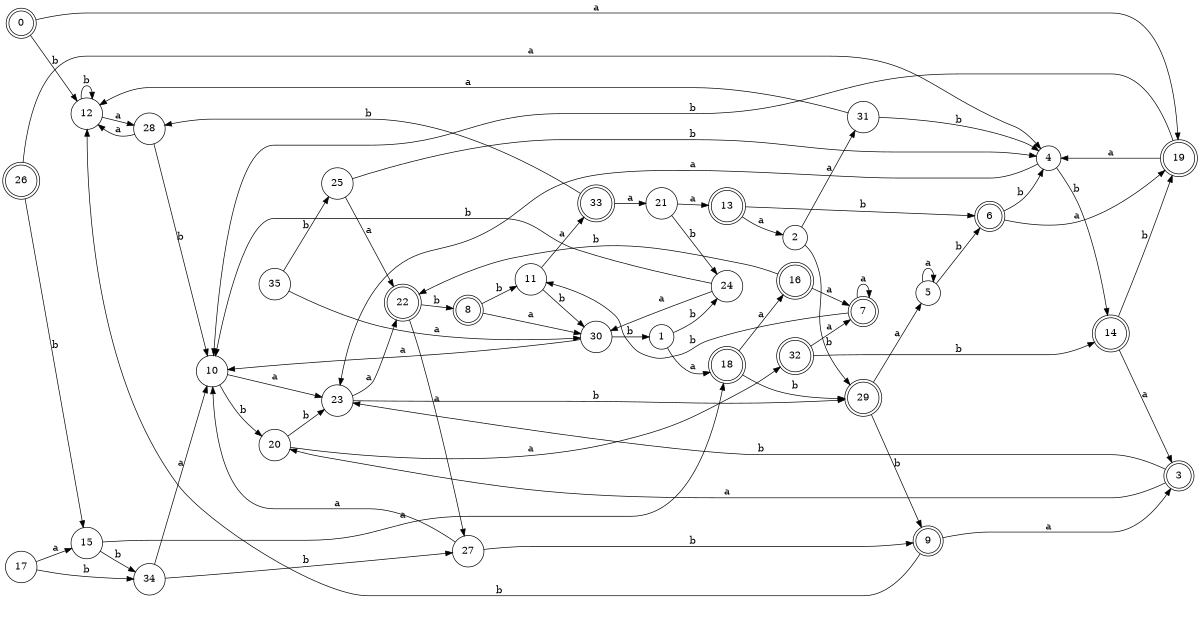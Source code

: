 digraph n29_9 {
__start0 [label="" shape="none"];

rankdir=LR;
size="8,5";

s0 [style="rounded,filled", color="black", fillcolor="white" shape="doublecircle", label="0"];
s1 [style="filled", color="black", fillcolor="white" shape="circle", label="1"];
s2 [style="filled", color="black", fillcolor="white" shape="circle", label="2"];
s3 [style="rounded,filled", color="black", fillcolor="white" shape="doublecircle", label="3"];
s4 [style="filled", color="black", fillcolor="white" shape="circle", label="4"];
s5 [style="filled", color="black", fillcolor="white" shape="circle", label="5"];
s6 [style="rounded,filled", color="black", fillcolor="white" shape="doublecircle", label="6"];
s7 [style="rounded,filled", color="black", fillcolor="white" shape="doublecircle", label="7"];
s8 [style="rounded,filled", color="black", fillcolor="white" shape="doublecircle", label="8"];
s9 [style="rounded,filled", color="black", fillcolor="white" shape="doublecircle", label="9"];
s10 [style="filled", color="black", fillcolor="white" shape="circle", label="10"];
s11 [style="filled", color="black", fillcolor="white" shape="circle", label="11"];
s12 [style="filled", color="black", fillcolor="white" shape="circle", label="12"];
s13 [style="rounded,filled", color="black", fillcolor="white" shape="doublecircle", label="13"];
s14 [style="rounded,filled", color="black", fillcolor="white" shape="doublecircle", label="14"];
s15 [style="filled", color="black", fillcolor="white" shape="circle", label="15"];
s16 [style="rounded,filled", color="black", fillcolor="white" shape="doublecircle", label="16"];
s17 [style="filled", color="black", fillcolor="white" shape="circle", label="17"];
s18 [style="rounded,filled", color="black", fillcolor="white" shape="doublecircle", label="18"];
s19 [style="rounded,filled", color="black", fillcolor="white" shape="doublecircle", label="19"];
s20 [style="filled", color="black", fillcolor="white" shape="circle", label="20"];
s21 [style="filled", color="black", fillcolor="white" shape="circle", label="21"];
s22 [style="rounded,filled", color="black", fillcolor="white" shape="doublecircle", label="22"];
s23 [style="filled", color="black", fillcolor="white" shape="circle", label="23"];
s24 [style="filled", color="black", fillcolor="white" shape="circle", label="24"];
s25 [style="filled", color="black", fillcolor="white" shape="circle", label="25"];
s26 [style="rounded,filled", color="black", fillcolor="white" shape="doublecircle", label="26"];
s27 [style="filled", color="black", fillcolor="white" shape="circle", label="27"];
s28 [style="filled", color="black", fillcolor="white" shape="circle", label="28"];
s29 [style="rounded,filled", color="black", fillcolor="white" shape="doublecircle", label="29"];
s30 [style="filled", color="black", fillcolor="white" shape="circle", label="30"];
s31 [style="filled", color="black", fillcolor="white" shape="circle", label="31"];
s32 [style="rounded,filled", color="black", fillcolor="white" shape="doublecircle", label="32"];
s33 [style="rounded,filled", color="black", fillcolor="white" shape="doublecircle", label="33"];
s34 [style="filled", color="black", fillcolor="white" shape="circle", label="34"];
s35 [style="filled", color="black", fillcolor="white" shape="circle", label="35"];
s0 -> s19 [label="a"];
s0 -> s12 [label="b"];
s1 -> s18 [label="a"];
s1 -> s24 [label="b"];
s2 -> s31 [label="a"];
s2 -> s29 [label="b"];
s3 -> s20 [label="a"];
s3 -> s23 [label="b"];
s4 -> s23 [label="a"];
s4 -> s14 [label="b"];
s5 -> s5 [label="a"];
s5 -> s6 [label="b"];
s6 -> s19 [label="a"];
s6 -> s4 [label="b"];
s7 -> s7 [label="a"];
s7 -> s11 [label="b"];
s8 -> s30 [label="a"];
s8 -> s11 [label="b"];
s9 -> s3 [label="a"];
s9 -> s12 [label="b"];
s10 -> s23 [label="a"];
s10 -> s20 [label="b"];
s11 -> s33 [label="a"];
s11 -> s30 [label="b"];
s12 -> s28 [label="a"];
s12 -> s12 [label="b"];
s13 -> s2 [label="a"];
s13 -> s6 [label="b"];
s14 -> s3 [label="a"];
s14 -> s19 [label="b"];
s15 -> s18 [label="a"];
s15 -> s34 [label="b"];
s16 -> s7 [label="a"];
s16 -> s22 [label="b"];
s17 -> s15 [label="a"];
s17 -> s34 [label="b"];
s18 -> s16 [label="a"];
s18 -> s29 [label="b"];
s19 -> s4 [label="a"];
s19 -> s10 [label="b"];
s20 -> s32 [label="a"];
s20 -> s23 [label="b"];
s21 -> s13 [label="a"];
s21 -> s24 [label="b"];
s22 -> s27 [label="a"];
s22 -> s8 [label="b"];
s23 -> s22 [label="a"];
s23 -> s29 [label="b"];
s24 -> s30 [label="a"];
s24 -> s10 [label="b"];
s25 -> s22 [label="a"];
s25 -> s4 [label="b"];
s26 -> s4 [label="a"];
s26 -> s15 [label="b"];
s27 -> s10 [label="a"];
s27 -> s9 [label="b"];
s28 -> s12 [label="a"];
s28 -> s10 [label="b"];
s29 -> s5 [label="a"];
s29 -> s9 [label="b"];
s30 -> s10 [label="a"];
s30 -> s1 [label="b"];
s31 -> s12 [label="a"];
s31 -> s4 [label="b"];
s32 -> s7 [label="a"];
s32 -> s14 [label="b"];
s33 -> s21 [label="a"];
s33 -> s28 [label="b"];
s34 -> s10 [label="a"];
s34 -> s27 [label="b"];
s35 -> s30 [label="a"];
s35 -> s25 [label="b"];

}